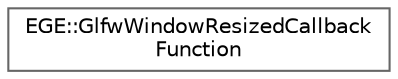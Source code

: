 digraph "Graphical Class Hierarchy"
{
 // LATEX_PDF_SIZE
  bgcolor="transparent";
  edge [fontname=Helvetica,fontsize=10,labelfontname=Helvetica,labelfontsize=10];
  node [fontname=Helvetica,fontsize=10,shape=box,height=0.2,width=0.4];
  rankdir="LR";
  Node0 [id="Node000000",label="EGE::GlfwWindowResizedCallback\lFunction",height=0.2,width=0.4,color="grey40", fillcolor="white", style="filled",URL="$classEGE_1_1GlfwWindowResizedCallbackFunction.html",tooltip="Represents a singleton callback function for handling key events in a GLFW window."];
}

